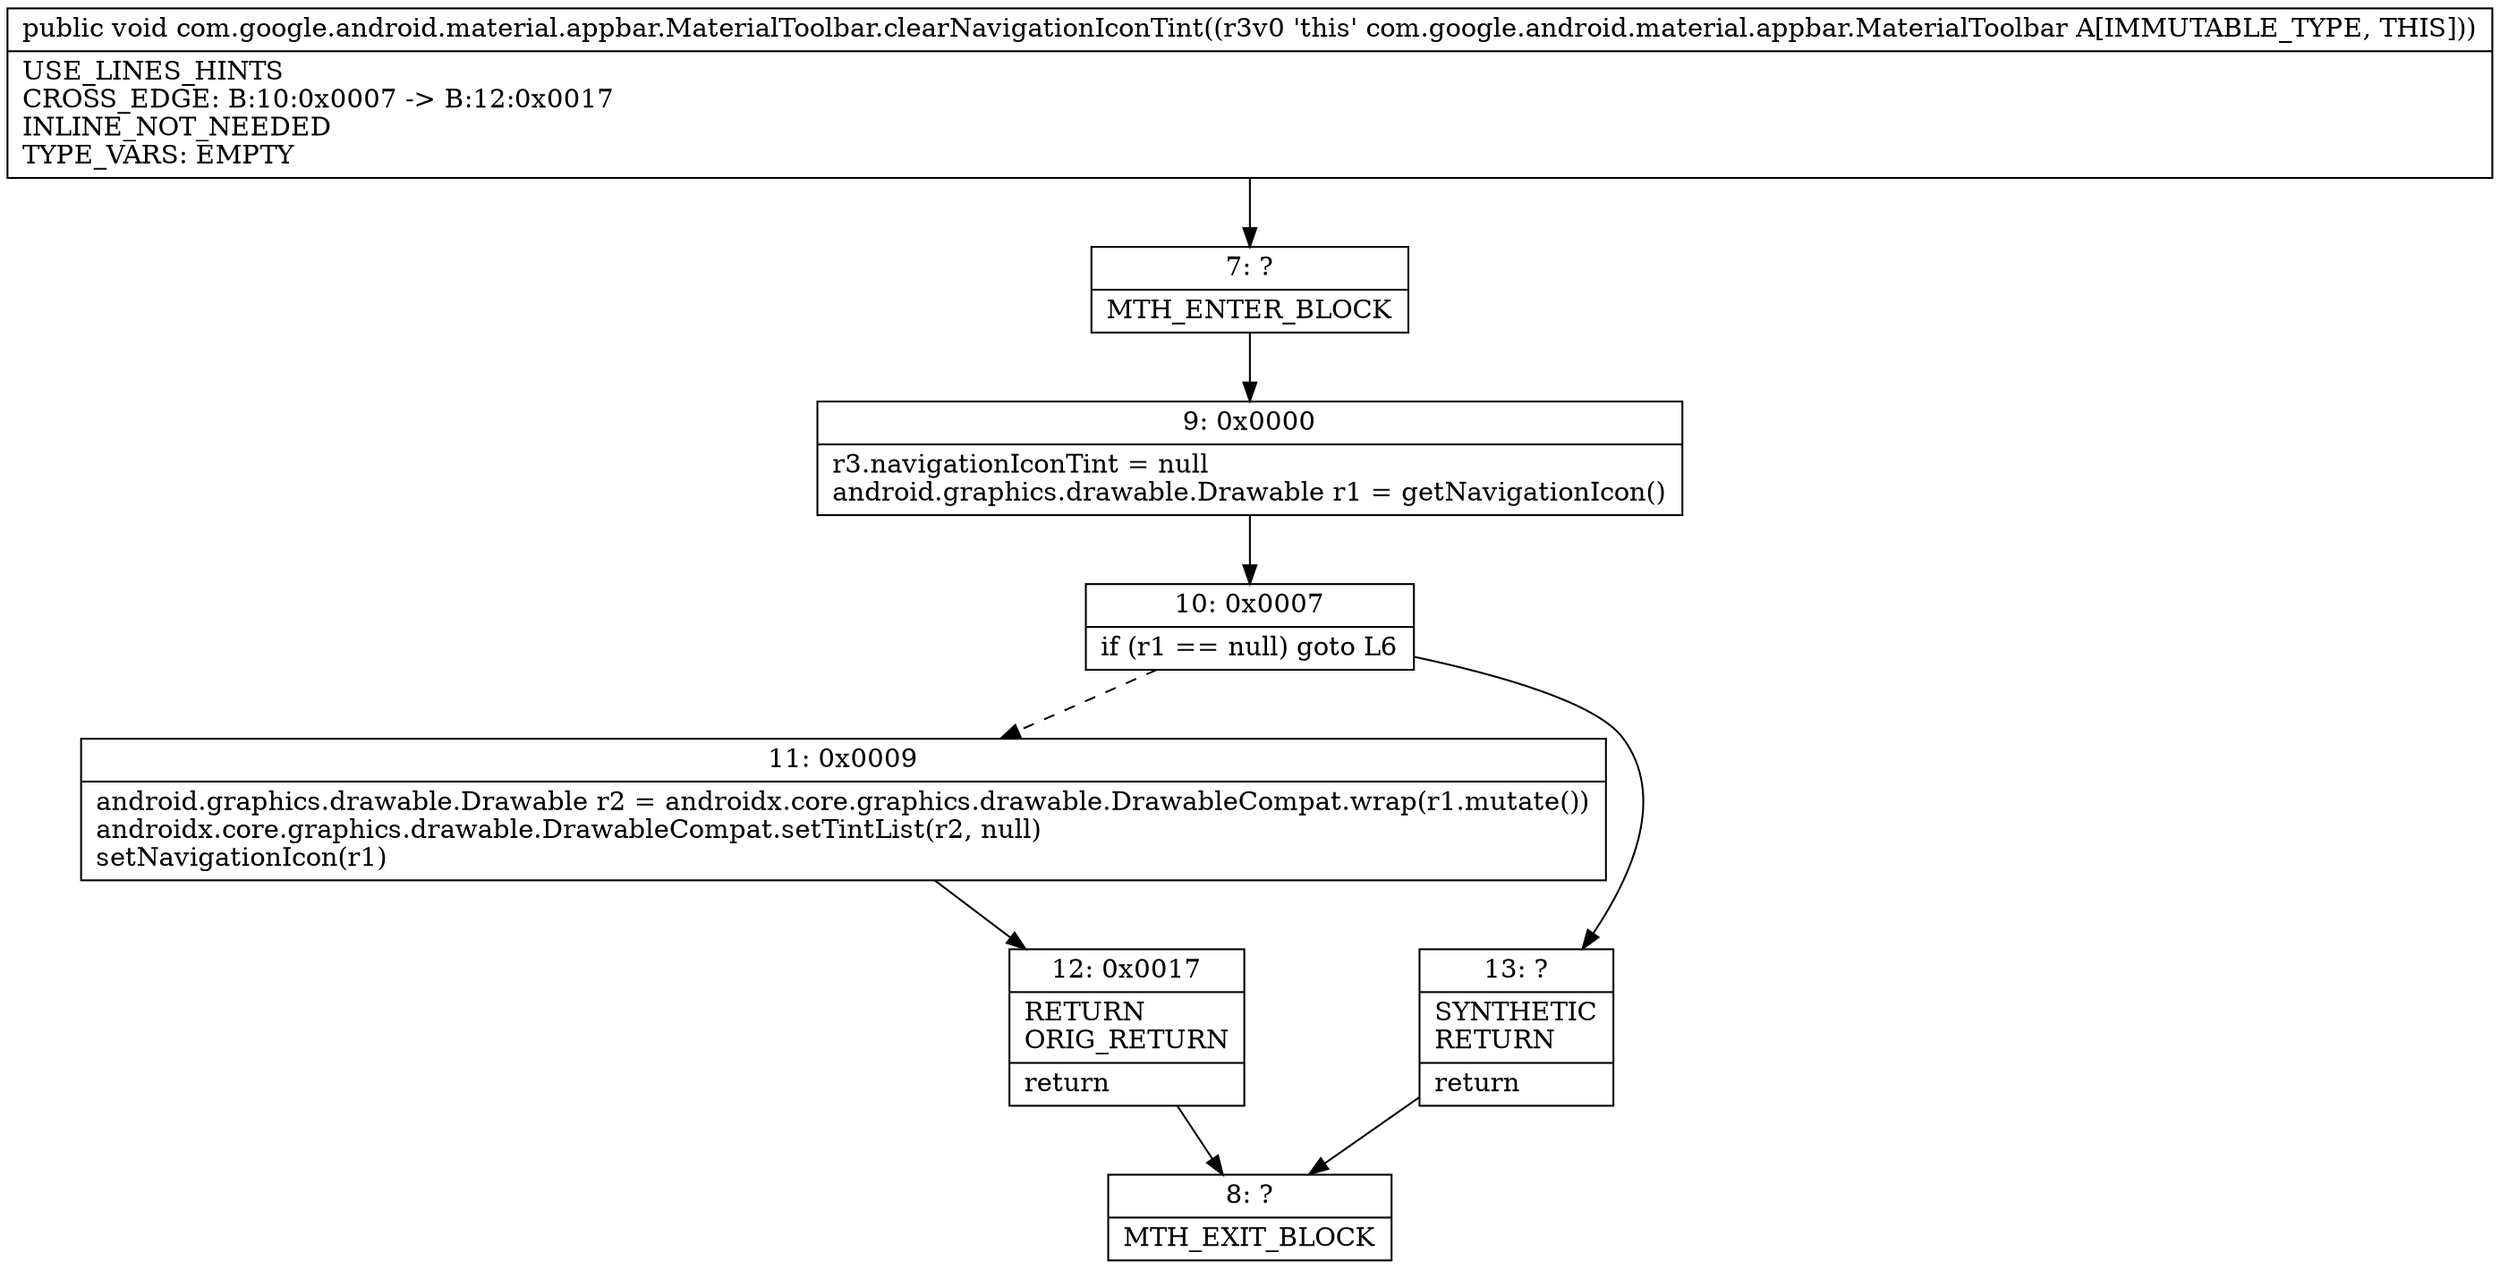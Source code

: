 digraph "CFG forcom.google.android.material.appbar.MaterialToolbar.clearNavigationIconTint()V" {
Node_7 [shape=record,label="{7\:\ ?|MTH_ENTER_BLOCK\l}"];
Node_9 [shape=record,label="{9\:\ 0x0000|r3.navigationIconTint = null\landroid.graphics.drawable.Drawable r1 = getNavigationIcon()\l}"];
Node_10 [shape=record,label="{10\:\ 0x0007|if (r1 == null) goto L6\l}"];
Node_11 [shape=record,label="{11\:\ 0x0009|android.graphics.drawable.Drawable r2 = androidx.core.graphics.drawable.DrawableCompat.wrap(r1.mutate())\landroidx.core.graphics.drawable.DrawableCompat.setTintList(r2, null)\lsetNavigationIcon(r1)\l}"];
Node_12 [shape=record,label="{12\:\ 0x0017|RETURN\lORIG_RETURN\l|return\l}"];
Node_8 [shape=record,label="{8\:\ ?|MTH_EXIT_BLOCK\l}"];
Node_13 [shape=record,label="{13\:\ ?|SYNTHETIC\lRETURN\l|return\l}"];
MethodNode[shape=record,label="{public void com.google.android.material.appbar.MaterialToolbar.clearNavigationIconTint((r3v0 'this' com.google.android.material.appbar.MaterialToolbar A[IMMUTABLE_TYPE, THIS]))  | USE_LINES_HINTS\lCROSS_EDGE: B:10:0x0007 \-\> B:12:0x0017\lINLINE_NOT_NEEDED\lTYPE_VARS: EMPTY\l}"];
MethodNode -> Node_7;Node_7 -> Node_9;
Node_9 -> Node_10;
Node_10 -> Node_11[style=dashed];
Node_10 -> Node_13;
Node_11 -> Node_12;
Node_12 -> Node_8;
Node_13 -> Node_8;
}

